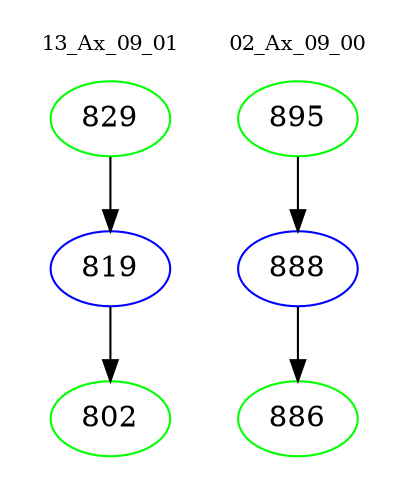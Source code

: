 digraph{
subgraph cluster_0 {
color = white
label = "13_Ax_09_01";
fontsize=10;
T0_829 [label="829", color="green"]
T0_829 -> T0_819 [color="black"]
T0_819 [label="819", color="blue"]
T0_819 -> T0_802 [color="black"]
T0_802 [label="802", color="green"]
}
subgraph cluster_1 {
color = white
label = "02_Ax_09_00";
fontsize=10;
T1_895 [label="895", color="green"]
T1_895 -> T1_888 [color="black"]
T1_888 [label="888", color="blue"]
T1_888 -> T1_886 [color="black"]
T1_886 [label="886", color="green"]
}
}
